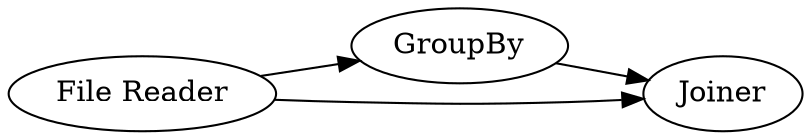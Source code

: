 digraph {
	3 [label=GroupBy]
	8 [label="File Reader"]
	9 [label=Joiner]
	3 -> 9
	8 -> 9
	8 -> 3
	rankdir=LR
}

